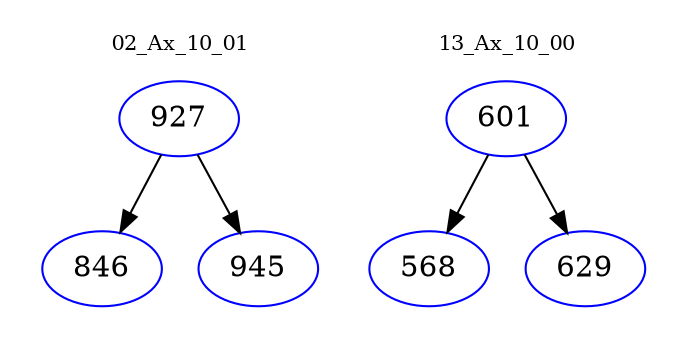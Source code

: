 digraph{
subgraph cluster_0 {
color = white
label = "02_Ax_10_01";
fontsize=10;
T0_927 [label="927", color="blue"]
T0_927 -> T0_846 [color="black"]
T0_846 [label="846", color="blue"]
T0_927 -> T0_945 [color="black"]
T0_945 [label="945", color="blue"]
}
subgraph cluster_1 {
color = white
label = "13_Ax_10_00";
fontsize=10;
T1_601 [label="601", color="blue"]
T1_601 -> T1_568 [color="black"]
T1_568 [label="568", color="blue"]
T1_601 -> T1_629 [color="black"]
T1_629 [label="629", color="blue"]
}
}
